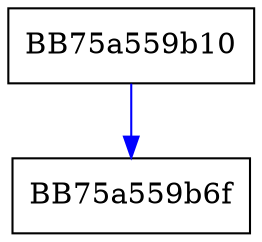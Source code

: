 digraph StringPrintfW {
  node [shape="box"];
  graph [splines=ortho];
  BB75a559b10 -> BB75a559b6f [color="blue"];
}